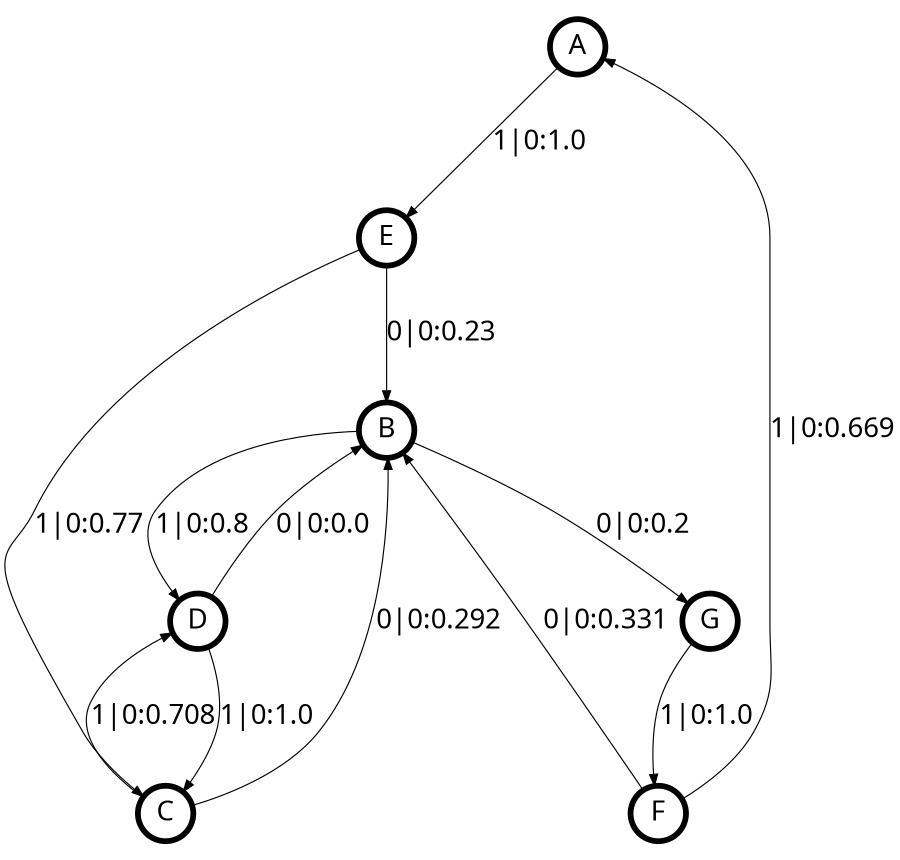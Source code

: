 digraph  {
size = "6,8.5";
ratio = "fill";
node
[shape = circle];
node [fontsize = 24];
node [penwidth = 5];
edge [fontsize = 24];
node [fontname = "CMU Serif Roman"];
graph [fontname = "CMU Serif Roman"];
edge [fontname = "CMU Serif Roman"];
A -> E [label = "1|0:1.0\l"];
B -> D [label = "1|0:0.8\l"];
B -> G [label = "0|0:0.2\l"];
C -> B [label = "0|0:0.292\l"];
C -> D [label = "1|0:0.708\l"];
D -> B [label = "0|0:0.0\l"];
D -> C [label = "1|0:1.0\l"];
E -> B [label = "0|0:0.23\l"];
E -> C [label = "1|0:0.77\l"];
F -> A [label = "1|0:0.669\l"];
F -> B [label = "0|0:0.331\l"];
G -> F [label = "1|0:1.0\l"];
}
